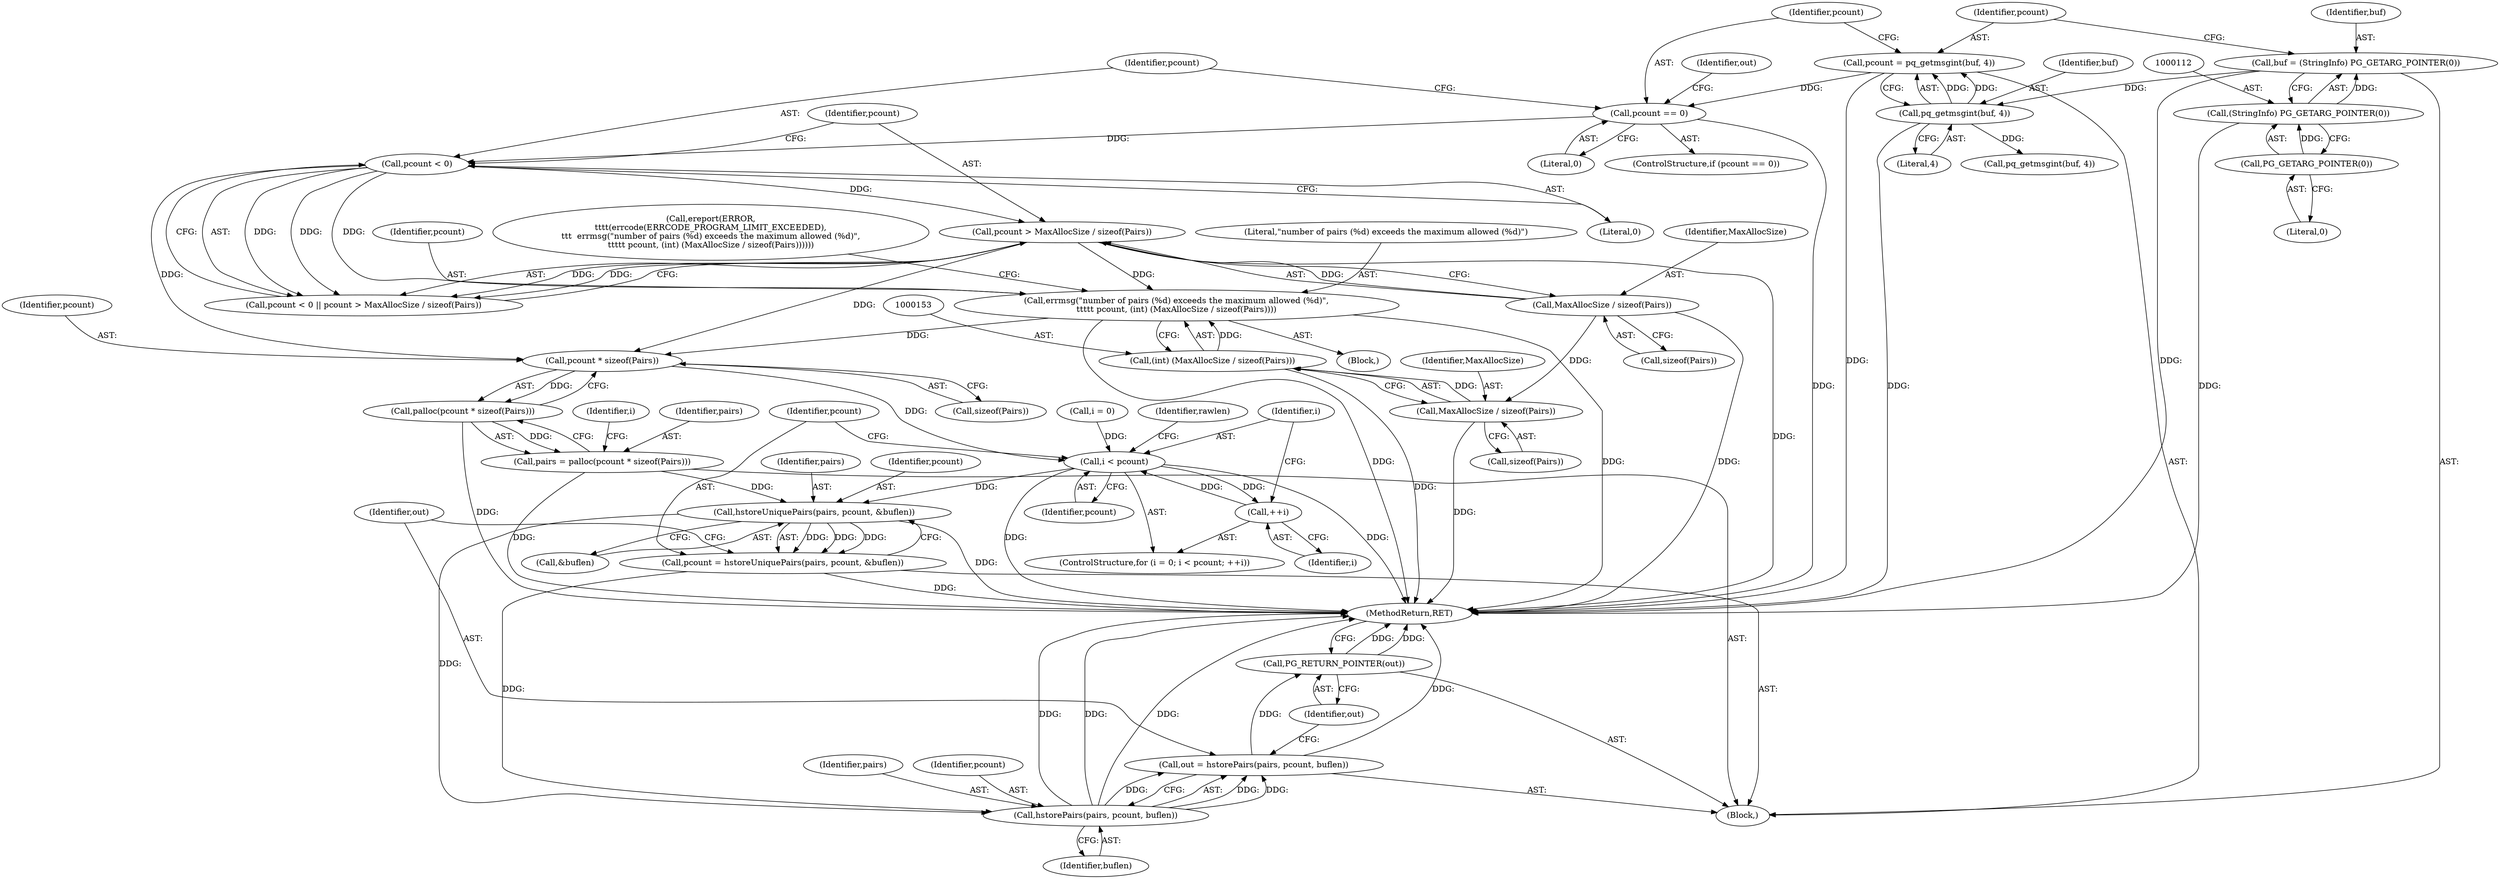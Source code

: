 digraph "0_postgres_31400a673325147e1205326008e32135a78b4d8a_2@API" {
"1000161" [label="(Call,pcount * sizeof(Pairs))"];
"1000149" [label="(Call,errmsg(\"number of pairs (%d) exceeds the maximum allowed (%d)\",\n\t\t\t\t\t pcount, (int) (MaxAllocSize / sizeof(Pairs))))"];
"1000138" [label="(Call,pcount > MaxAllocSize / sizeof(Pairs))"];
"1000135" [label="(Call,pcount < 0)"];
"1000121" [label="(Call,pcount == 0)"];
"1000115" [label="(Call,pcount = pq_getmsgint(buf, 4))"];
"1000117" [label="(Call,pq_getmsgint(buf, 4))"];
"1000109" [label="(Call,buf = (StringInfo) PG_GETARG_POINTER(0))"];
"1000111" [label="(Call,(StringInfo) PG_GETARG_POINTER(0))"];
"1000113" [label="(Call,PG_GETARG_POINTER(0))"];
"1000140" [label="(Call,MaxAllocSize / sizeof(Pairs))"];
"1000152" [label="(Call,(int) (MaxAllocSize / sizeof(Pairs)))"];
"1000154" [label="(Call,MaxAllocSize / sizeof(Pairs))"];
"1000160" [label="(Call,palloc(pcount * sizeof(Pairs)))"];
"1000158" [label="(Call,pairs = palloc(pcount * sizeof(Pairs)))"];
"1000280" [label="(Call,hstoreUniquePairs(pairs, pcount, &buflen))"];
"1000278" [label="(Call,pcount = hstoreUniquePairs(pairs, pcount, &buflen))"];
"1000287" [label="(Call,hstorePairs(pairs, pcount, buflen))"];
"1000285" [label="(Call,out = hstorePairs(pairs, pcount, buflen))"];
"1000291" [label="(Call,PG_RETURN_POINTER(out))"];
"1000169" [label="(Call,i < pcount)"];
"1000172" [label="(Call,++i)"];
"1000281" [label="(Identifier,pairs)"];
"1000154" [label="(Call,MaxAllocSize / sizeof(Pairs))"];
"1000141" [label="(Identifier,MaxAllocSize)"];
"1000162" [label="(Identifier,pcount)"];
"1000117" [label="(Call,pq_getmsgint(buf, 4))"];
"1000138" [label="(Call,pcount > MaxAllocSize / sizeof(Pairs))"];
"1000119" [label="(Literal,4)"];
"1000142" [label="(Call,sizeof(Pairs))"];
"1000140" [label="(Call,MaxAllocSize / sizeof(Pairs))"];
"1000283" [label="(Call,&buflen)"];
"1000282" [label="(Identifier,pcount)"];
"1000110" [label="(Identifier,buf)"];
"1000156" [label="(Call,sizeof(Pairs))"];
"1000115" [label="(Call,pcount = pq_getmsgint(buf, 4))"];
"1000123" [label="(Literal,0)"];
"1000163" [label="(Call,sizeof(Pairs))"];
"1000118" [label="(Identifier,buf)"];
"1000155" [label="(Identifier,MaxAllocSize)"];
"1000136" [label="(Identifier,pcount)"];
"1000173" [label="(Identifier,i)"];
"1000170" [label="(Identifier,i)"];
"1000161" [label="(Call,pcount * sizeof(Pairs))"];
"1000135" [label="(Call,pcount < 0)"];
"1000177" [label="(Identifier,rawlen)"];
"1000150" [label="(Literal,\"number of pairs (%d) exceeds the maximum allowed (%d)\")"];
"1000151" [label="(Identifier,pcount)"];
"1000113" [label="(Call,PG_GETARG_POINTER(0))"];
"1000160" [label="(Call,palloc(pcount * sizeof(Pairs)))"];
"1000169" [label="(Call,i < pcount)"];
"1000111" [label="(Call,(StringInfo) PG_GETARG_POINTER(0))"];
"1000280" [label="(Call,hstoreUniquePairs(pairs, pcount, &buflen))"];
"1000290" [label="(Identifier,buflen)"];
"1000165" [label="(ControlStructure,for (i = 0; i < pcount; ++i))"];
"1000134" [label="(Call,pcount < 0 || pcount > MaxAllocSize / sizeof(Pairs))"];
"1000287" [label="(Call,hstorePairs(pairs, pcount, buflen))"];
"1000149" [label="(Call,errmsg(\"number of pairs (%d) exceeds the maximum allowed (%d)\",\n\t\t\t\t\t pcount, (int) (MaxAllocSize / sizeof(Pairs))))"];
"1000122" [label="(Identifier,pcount)"];
"1000152" [label="(Call,(int) (MaxAllocSize / sizeof(Pairs)))"];
"1000292" [label="(Identifier,out)"];
"1000126" [label="(Identifier,out)"];
"1000102" [label="(Block,)"];
"1000178" [label="(Call,pq_getmsgint(buf, 4))"];
"1000158" [label="(Call,pairs = palloc(pcount * sizeof(Pairs)))"];
"1000116" [label="(Identifier,pcount)"];
"1000139" [label="(Identifier,pcount)"];
"1000120" [label="(ControlStructure,if (pcount == 0))"];
"1000167" [label="(Identifier,i)"];
"1000137" [label="(Literal,0)"];
"1000285" [label="(Call,out = hstorePairs(pairs, pcount, buflen))"];
"1000114" [label="(Literal,0)"];
"1000288" [label="(Identifier,pairs)"];
"1000286" [label="(Identifier,out)"];
"1000289" [label="(Identifier,pcount)"];
"1000146" [label="(Block,)"];
"1000278" [label="(Call,pcount = hstoreUniquePairs(pairs, pcount, &buflen))"];
"1000171" [label="(Identifier,pcount)"];
"1000159" [label="(Identifier,pairs)"];
"1000279" [label="(Identifier,pcount)"];
"1000166" [label="(Call,i = 0)"];
"1000121" [label="(Call,pcount == 0)"];
"1000291" [label="(Call,PG_RETURN_POINTER(out))"];
"1000109" [label="(Call,buf = (StringInfo) PG_GETARG_POINTER(0))"];
"1000172" [label="(Call,++i)"];
"1000293" [label="(MethodReturn,RET)"];
"1000144" [label="(Call,ereport(ERROR,\n\t\t\t\t(errcode(ERRCODE_PROGRAM_LIMIT_EXCEEDED),\n\t\t\t  errmsg(\"number of pairs (%d) exceeds the maximum allowed (%d)\",\n\t\t\t\t\t pcount, (int) (MaxAllocSize / sizeof(Pairs))))))"];
"1000161" -> "1000160"  [label="AST: "];
"1000161" -> "1000163"  [label="CFG: "];
"1000162" -> "1000161"  [label="AST: "];
"1000163" -> "1000161"  [label="AST: "];
"1000160" -> "1000161"  [label="CFG: "];
"1000161" -> "1000160"  [label="DDG: "];
"1000149" -> "1000161"  [label="DDG: "];
"1000138" -> "1000161"  [label="DDG: "];
"1000135" -> "1000161"  [label="DDG: "];
"1000161" -> "1000169"  [label="DDG: "];
"1000149" -> "1000146"  [label="AST: "];
"1000149" -> "1000152"  [label="CFG: "];
"1000150" -> "1000149"  [label="AST: "];
"1000151" -> "1000149"  [label="AST: "];
"1000152" -> "1000149"  [label="AST: "];
"1000144" -> "1000149"  [label="CFG: "];
"1000149" -> "1000293"  [label="DDG: "];
"1000149" -> "1000293"  [label="DDG: "];
"1000138" -> "1000149"  [label="DDG: "];
"1000135" -> "1000149"  [label="DDG: "];
"1000152" -> "1000149"  [label="DDG: "];
"1000138" -> "1000134"  [label="AST: "];
"1000138" -> "1000140"  [label="CFG: "];
"1000139" -> "1000138"  [label="AST: "];
"1000140" -> "1000138"  [label="AST: "];
"1000134" -> "1000138"  [label="CFG: "];
"1000138" -> "1000293"  [label="DDG: "];
"1000138" -> "1000134"  [label="DDG: "];
"1000138" -> "1000134"  [label="DDG: "];
"1000135" -> "1000138"  [label="DDG: "];
"1000140" -> "1000138"  [label="DDG: "];
"1000135" -> "1000134"  [label="AST: "];
"1000135" -> "1000137"  [label="CFG: "];
"1000136" -> "1000135"  [label="AST: "];
"1000137" -> "1000135"  [label="AST: "];
"1000139" -> "1000135"  [label="CFG: "];
"1000134" -> "1000135"  [label="CFG: "];
"1000135" -> "1000134"  [label="DDG: "];
"1000135" -> "1000134"  [label="DDG: "];
"1000121" -> "1000135"  [label="DDG: "];
"1000121" -> "1000120"  [label="AST: "];
"1000121" -> "1000123"  [label="CFG: "];
"1000122" -> "1000121"  [label="AST: "];
"1000123" -> "1000121"  [label="AST: "];
"1000126" -> "1000121"  [label="CFG: "];
"1000136" -> "1000121"  [label="CFG: "];
"1000121" -> "1000293"  [label="DDG: "];
"1000115" -> "1000121"  [label="DDG: "];
"1000115" -> "1000102"  [label="AST: "];
"1000115" -> "1000117"  [label="CFG: "];
"1000116" -> "1000115"  [label="AST: "];
"1000117" -> "1000115"  [label="AST: "];
"1000122" -> "1000115"  [label="CFG: "];
"1000115" -> "1000293"  [label="DDG: "];
"1000117" -> "1000115"  [label="DDG: "];
"1000117" -> "1000115"  [label="DDG: "];
"1000117" -> "1000119"  [label="CFG: "];
"1000118" -> "1000117"  [label="AST: "];
"1000119" -> "1000117"  [label="AST: "];
"1000117" -> "1000293"  [label="DDG: "];
"1000109" -> "1000117"  [label="DDG: "];
"1000117" -> "1000178"  [label="DDG: "];
"1000109" -> "1000102"  [label="AST: "];
"1000109" -> "1000111"  [label="CFG: "];
"1000110" -> "1000109"  [label="AST: "];
"1000111" -> "1000109"  [label="AST: "];
"1000116" -> "1000109"  [label="CFG: "];
"1000109" -> "1000293"  [label="DDG: "];
"1000111" -> "1000109"  [label="DDG: "];
"1000111" -> "1000113"  [label="CFG: "];
"1000112" -> "1000111"  [label="AST: "];
"1000113" -> "1000111"  [label="AST: "];
"1000111" -> "1000293"  [label="DDG: "];
"1000113" -> "1000111"  [label="DDG: "];
"1000113" -> "1000114"  [label="CFG: "];
"1000114" -> "1000113"  [label="AST: "];
"1000140" -> "1000142"  [label="CFG: "];
"1000141" -> "1000140"  [label="AST: "];
"1000142" -> "1000140"  [label="AST: "];
"1000140" -> "1000293"  [label="DDG: "];
"1000140" -> "1000154"  [label="DDG: "];
"1000152" -> "1000154"  [label="CFG: "];
"1000153" -> "1000152"  [label="AST: "];
"1000154" -> "1000152"  [label="AST: "];
"1000152" -> "1000293"  [label="DDG: "];
"1000154" -> "1000152"  [label="DDG: "];
"1000154" -> "1000156"  [label="CFG: "];
"1000155" -> "1000154"  [label="AST: "];
"1000156" -> "1000154"  [label="AST: "];
"1000154" -> "1000293"  [label="DDG: "];
"1000160" -> "1000158"  [label="AST: "];
"1000158" -> "1000160"  [label="CFG: "];
"1000160" -> "1000293"  [label="DDG: "];
"1000160" -> "1000158"  [label="DDG: "];
"1000158" -> "1000102"  [label="AST: "];
"1000159" -> "1000158"  [label="AST: "];
"1000167" -> "1000158"  [label="CFG: "];
"1000158" -> "1000293"  [label="DDG: "];
"1000158" -> "1000280"  [label="DDG: "];
"1000280" -> "1000278"  [label="AST: "];
"1000280" -> "1000283"  [label="CFG: "];
"1000281" -> "1000280"  [label="AST: "];
"1000282" -> "1000280"  [label="AST: "];
"1000283" -> "1000280"  [label="AST: "];
"1000278" -> "1000280"  [label="CFG: "];
"1000280" -> "1000293"  [label="DDG: "];
"1000280" -> "1000278"  [label="DDG: "];
"1000280" -> "1000278"  [label="DDG: "];
"1000280" -> "1000278"  [label="DDG: "];
"1000169" -> "1000280"  [label="DDG: "];
"1000280" -> "1000287"  [label="DDG: "];
"1000278" -> "1000102"  [label="AST: "];
"1000279" -> "1000278"  [label="AST: "];
"1000286" -> "1000278"  [label="CFG: "];
"1000278" -> "1000293"  [label="DDG: "];
"1000278" -> "1000287"  [label="DDG: "];
"1000287" -> "1000285"  [label="AST: "];
"1000287" -> "1000290"  [label="CFG: "];
"1000288" -> "1000287"  [label="AST: "];
"1000289" -> "1000287"  [label="AST: "];
"1000290" -> "1000287"  [label="AST: "];
"1000285" -> "1000287"  [label="CFG: "];
"1000287" -> "1000293"  [label="DDG: "];
"1000287" -> "1000293"  [label="DDG: "];
"1000287" -> "1000293"  [label="DDG: "];
"1000287" -> "1000285"  [label="DDG: "];
"1000287" -> "1000285"  [label="DDG: "];
"1000287" -> "1000285"  [label="DDG: "];
"1000285" -> "1000102"  [label="AST: "];
"1000286" -> "1000285"  [label="AST: "];
"1000292" -> "1000285"  [label="CFG: "];
"1000285" -> "1000293"  [label="DDG: "];
"1000285" -> "1000291"  [label="DDG: "];
"1000291" -> "1000102"  [label="AST: "];
"1000291" -> "1000292"  [label="CFG: "];
"1000292" -> "1000291"  [label="AST: "];
"1000293" -> "1000291"  [label="CFG: "];
"1000291" -> "1000293"  [label="DDG: "];
"1000291" -> "1000293"  [label="DDG: "];
"1000169" -> "1000165"  [label="AST: "];
"1000169" -> "1000171"  [label="CFG: "];
"1000170" -> "1000169"  [label="AST: "];
"1000171" -> "1000169"  [label="AST: "];
"1000177" -> "1000169"  [label="CFG: "];
"1000279" -> "1000169"  [label="CFG: "];
"1000169" -> "1000293"  [label="DDG: "];
"1000169" -> "1000293"  [label="DDG: "];
"1000166" -> "1000169"  [label="DDG: "];
"1000172" -> "1000169"  [label="DDG: "];
"1000169" -> "1000172"  [label="DDG: "];
"1000172" -> "1000165"  [label="AST: "];
"1000172" -> "1000173"  [label="CFG: "];
"1000173" -> "1000172"  [label="AST: "];
"1000170" -> "1000172"  [label="CFG: "];
}
